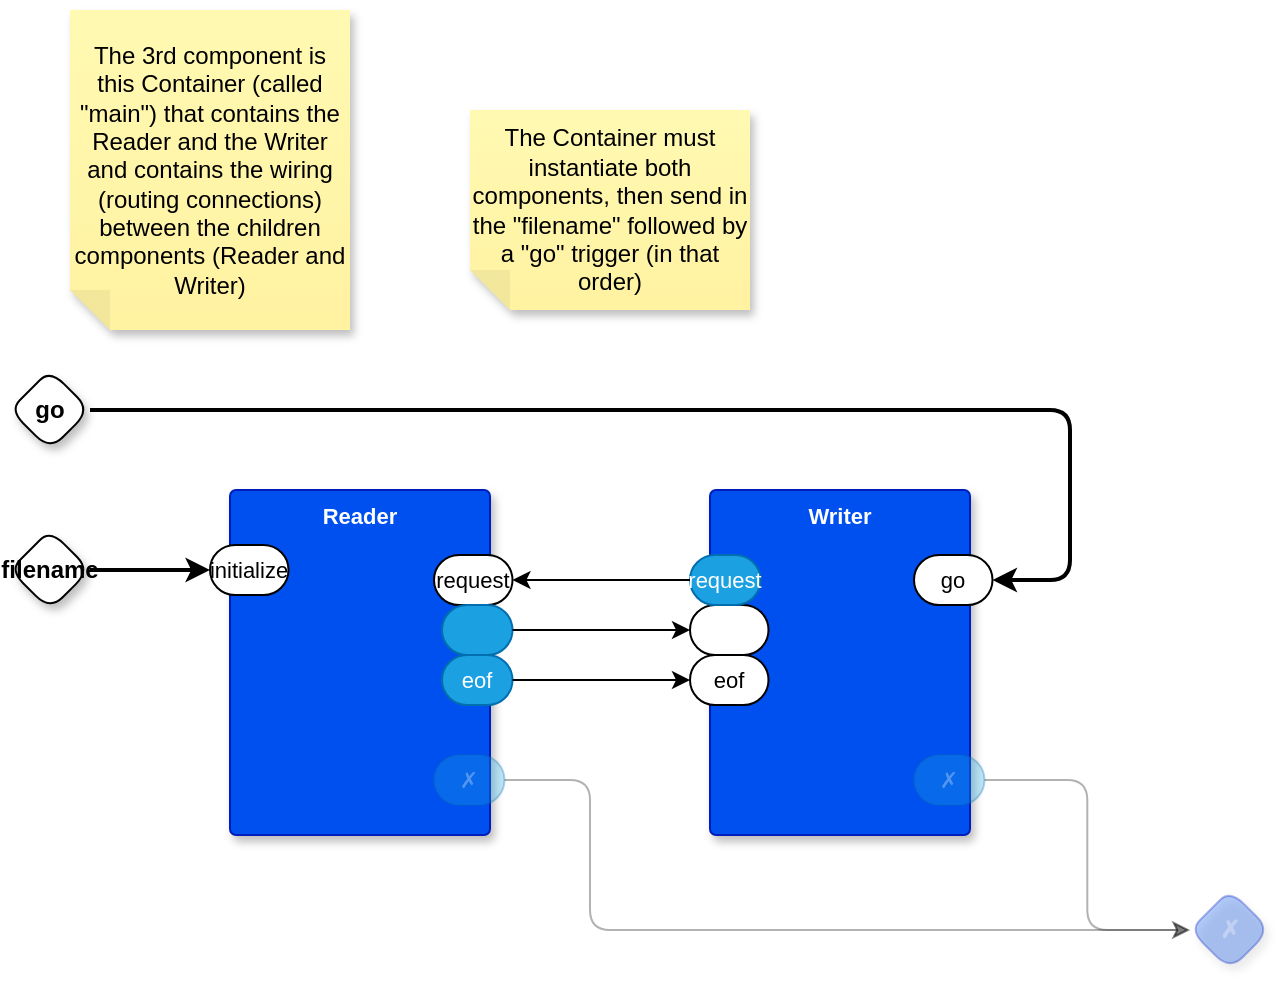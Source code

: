 <mxfile version="24.4.0" type="device">
  <diagram name="main" id="OCeS0OiNu9_R2leDI142">
    <mxGraphModel dx="1100" dy="686" grid="1" gridSize="10" guides="1" tooltips="1" connect="1" arrows="1" fold="1" page="1" pageScale="1" pageWidth="850" pageHeight="1100" math="0" shadow="0">
      <root>
        <mxCell id="0" />
        <mxCell id="1" parent="0" />
        <mxCell id="FscEr2D0NZWF_tFsPN3c-1" value="Reader" style="rounded=1;whiteSpace=wrap;html=1;sketch=0;container=1;recursiveResize=0;verticalAlign=top;arcSize=6;fontStyle=1;autosize=0;points=[];absoluteArcSize=1;shadow=1;strokeColor=#001DBC;fillColor=#0050ef;fontColor=#ffffff;fontFamily=Helvetica;fontSize=11;" vertex="1" parent="1">
          <mxGeometry x="120" y="280" width="130" height="172.5" as="geometry">
            <mxRectangle x="-98" y="-1230" width="99" height="26" as="alternateBounds" />
          </mxGeometry>
        </mxCell>
        <mxCell id="FscEr2D0NZWF_tFsPN3c-2" value="initialize" style="rounded=1;whiteSpace=wrap;html=1;sketch=0;points=[[0,0.5,0,0,0],[1,0.5,0,0,0]];arcSize=50;fontFamily=Helvetica;fontSize=11;fontColor=default;" vertex="1" parent="FscEr2D0NZWF_tFsPN3c-1">
          <mxGeometry x="-10" y="27.5" width="39.25" height="25" as="geometry" />
        </mxCell>
        <mxCell id="FscEr2D0NZWF_tFsPN3c-6" value="request" style="rounded=1;whiteSpace=wrap;html=1;sketch=0;points=[[0,0.5,0,0,0],[1,0.5,0,0,0]];arcSize=50;fontFamily=Helvetica;fontSize=11;fontColor=default;" vertex="1" parent="FscEr2D0NZWF_tFsPN3c-1">
          <mxGeometry x="102" y="32.5" width="39.25" height="25" as="geometry" />
        </mxCell>
        <mxCell id="FscEr2D0NZWF_tFsPN3c-3" value="" style="rounded=1;whiteSpace=wrap;html=1;sketch=0;points=[[0,0.5,0,0,0],[1,0.5,0,0,0]];fillColor=#1ba1e2;fontColor=#ffffff;strokeColor=#006EAF;arcSize=50;fontFamily=Helvetica;fontSize=11;" vertex="1" parent="FscEr2D0NZWF_tFsPN3c-1">
          <mxGeometry x="106" y="57.5" width="35.25" height="25" as="geometry" />
        </mxCell>
        <mxCell id="FscEr2D0NZWF_tFsPN3c-5" value="eof" style="rounded=1;whiteSpace=wrap;html=1;sketch=0;points=[[0,0.5,0,0,0],[1,0.5,0,0,0]];fillColor=#1ba1e2;fontColor=#ffffff;strokeColor=#006EAF;arcSize=50;fontFamily=Helvetica;fontSize=11;" vertex="1" parent="FscEr2D0NZWF_tFsPN3c-1">
          <mxGeometry x="106" y="82.5" width="35.25" height="25" as="geometry" />
        </mxCell>
        <mxCell id="FscEr2D0NZWF_tFsPN3c-4" value="✗" style="rounded=1;whiteSpace=wrap;html=1;sketch=0;points=[[0,0.5,0,0,0],[1,0.5,0,0,0]];fillColor=#1ba1e2;fontColor=#ffffff;strokeColor=#006EAF;arcSize=50;fontFamily=Helvetica;fontSize=11;textOpacity=30;opacity=30;" vertex="1" parent="FscEr2D0NZWF_tFsPN3c-1">
          <mxGeometry x="102" y="132.5" width="35.25" height="25" as="geometry" />
        </mxCell>
        <mxCell id="FscEr2D0NZWF_tFsPN3c-7" value="Writer" style="rounded=1;whiteSpace=wrap;html=1;sketch=0;container=1;recursiveResize=0;verticalAlign=top;arcSize=6;fontStyle=1;autosize=0;points=[];absoluteArcSize=1;shadow=1;strokeColor=#001DBC;fillColor=#0050ef;fontColor=#ffffff;fontFamily=Helvetica;fontSize=11;" vertex="1" parent="1">
          <mxGeometry x="360" y="280" width="130" height="172.5" as="geometry">
            <mxRectangle x="-98" y="-1230" width="99" height="26" as="alternateBounds" />
          </mxGeometry>
        </mxCell>
        <mxCell id="FscEr2D0NZWF_tFsPN3c-8" value="" style="rounded=1;whiteSpace=wrap;html=1;sketch=0;points=[[0,0.5,0,0,0],[1,0.5,0,0,0]];arcSize=50;fontFamily=Helvetica;fontSize=11;fontColor=default;" vertex="1" parent="FscEr2D0NZWF_tFsPN3c-7">
          <mxGeometry x="-10" y="57.5" width="39.25" height="25" as="geometry" />
        </mxCell>
        <mxCell id="FscEr2D0NZWF_tFsPN3c-9" value="go" style="rounded=1;whiteSpace=wrap;html=1;sketch=0;points=[[0,0.5,0,0,0],[1,0.5,0,0,0]];arcSize=50;fontFamily=Helvetica;fontSize=11;fontColor=default;" vertex="1" parent="FscEr2D0NZWF_tFsPN3c-7">
          <mxGeometry x="102" y="32.5" width="39.25" height="25" as="geometry" />
        </mxCell>
        <mxCell id="FscEr2D0NZWF_tFsPN3c-12" value="✗" style="rounded=1;whiteSpace=wrap;html=1;sketch=0;points=[[0,0.5,0,0,0],[1,0.5,0,0,0]];fillColor=#1ba1e2;fontColor=#ffffff;strokeColor=#006EAF;arcSize=50;fontFamily=Helvetica;fontSize=11;textOpacity=30;opacity=30;" vertex="1" parent="FscEr2D0NZWF_tFsPN3c-7">
          <mxGeometry x="102" y="132.5" width="35.25" height="25" as="geometry" />
        </mxCell>
        <mxCell id="FscEr2D0NZWF_tFsPN3c-13" value="request" style="rounded=1;whiteSpace=wrap;html=1;sketch=0;points=[[0,0.5,0,0,0],[1,0.5,0,0,0]];fillColor=#1ba1e2;fontColor=#ffffff;strokeColor=#006EAF;arcSize=50;fontFamily=Helvetica;fontSize=11;" vertex="1" parent="FscEr2D0NZWF_tFsPN3c-7">
          <mxGeometry x="-10" y="32.5" width="35.25" height="25" as="geometry" />
        </mxCell>
        <mxCell id="FscEr2D0NZWF_tFsPN3c-14" value="eof" style="rounded=1;whiteSpace=wrap;html=1;sketch=0;points=[[0,0.5,0,0,0],[1,0.5,0,0,0]];arcSize=50;fontFamily=Helvetica;fontSize=11;fontColor=default;" vertex="1" parent="FscEr2D0NZWF_tFsPN3c-7">
          <mxGeometry x="-10" y="82.5" width="39.25" height="25" as="geometry" />
        </mxCell>
        <mxCell id="FscEr2D0NZWF_tFsPN3c-15" style="edgeStyle=orthogonalEdgeStyle;rounded=0;orthogonalLoop=1;jettySize=auto;html=1;exitX=0;exitY=0.5;exitDx=0;exitDy=0;exitPerimeter=0;entryX=1;entryY=0.5;entryDx=0;entryDy=0;entryPerimeter=0;" edge="1" parent="1" source="FscEr2D0NZWF_tFsPN3c-13" target="FscEr2D0NZWF_tFsPN3c-6">
          <mxGeometry relative="1" as="geometry" />
        </mxCell>
        <mxCell id="FscEr2D0NZWF_tFsPN3c-16" style="edgeStyle=orthogonalEdgeStyle;rounded=0;orthogonalLoop=1;jettySize=auto;html=1;exitX=1;exitY=0.5;exitDx=0;exitDy=0;exitPerimeter=0;entryX=0;entryY=0.5;entryDx=0;entryDy=0;entryPerimeter=0;" edge="1" parent="1" source="FscEr2D0NZWF_tFsPN3c-3" target="FscEr2D0NZWF_tFsPN3c-8">
          <mxGeometry relative="1" as="geometry" />
        </mxCell>
        <mxCell id="FscEr2D0NZWF_tFsPN3c-17" style="edgeStyle=orthogonalEdgeStyle;rounded=0;orthogonalLoop=1;jettySize=auto;html=1;exitX=1;exitY=0.5;exitDx=0;exitDy=0;exitPerimeter=0;entryX=0;entryY=0.5;entryDx=0;entryDy=0;entryPerimeter=0;" edge="1" parent="1" source="FscEr2D0NZWF_tFsPN3c-5" target="FscEr2D0NZWF_tFsPN3c-14">
          <mxGeometry relative="1" as="geometry" />
        </mxCell>
        <mxCell id="FscEr2D0NZWF_tFsPN3c-18" value="✗" style="rhombus;whiteSpace=wrap;html=1;rounded=1;fillColor=#0050ef;fontColor=#ffffff;strokeColor=#001DBC;fontStyle=1;glass=0;sketch=0;fontSize=12;points=[[0,0.5,0,0,0],[0.5,0,0,0,0],[0.5,1,0,0,0],[1,0.5,0,0,0]];shadow=1;opacity=30;textOpacity=30;" vertex="1" parent="1">
          <mxGeometry x="600" y="480" width="40" height="40" as="geometry" />
        </mxCell>
        <mxCell id="FscEr2D0NZWF_tFsPN3c-19" style="edgeStyle=orthogonalEdgeStyle;rounded=1;orthogonalLoop=1;jettySize=auto;html=1;exitX=1;exitY=0.5;exitDx=0;exitDy=0;exitPerimeter=0;entryX=0;entryY=0.5;entryDx=0;entryDy=0;entryPerimeter=0;curved=0;opacity=30;" edge="1" parent="1" source="FscEr2D0NZWF_tFsPN3c-12" target="FscEr2D0NZWF_tFsPN3c-18">
          <mxGeometry relative="1" as="geometry" />
        </mxCell>
        <mxCell id="FscEr2D0NZWF_tFsPN3c-20" style="edgeStyle=orthogonalEdgeStyle;rounded=1;orthogonalLoop=1;jettySize=auto;html=1;exitX=1;exitY=0.5;exitDx=0;exitDy=0;exitPerimeter=0;entryX=0;entryY=0.5;entryDx=0;entryDy=0;entryPerimeter=0;curved=0;opacity=30;" edge="1" parent="1" source="FscEr2D0NZWF_tFsPN3c-4" target="FscEr2D0NZWF_tFsPN3c-18">
          <mxGeometry relative="1" as="geometry">
            <Array as="points">
              <mxPoint x="300" y="425" />
              <mxPoint x="300" y="500" />
            </Array>
          </mxGeometry>
        </mxCell>
        <mxCell id="FscEr2D0NZWF_tFsPN3c-21" value="go" style="rhombus;whiteSpace=wrap;html=1;rounded=1;fontStyle=1;glass=0;sketch=0;fontSize=12;points=[[0,0.5,0,0,0],[0.5,0,0,0,0],[0.5,1,0,0,0],[1,0.5,0,0,0]];shadow=1;fontFamily=Helvetica;fontColor=default;" vertex="1" parent="1">
          <mxGeometry x="10" y="220" width="40" height="40" as="geometry" />
        </mxCell>
        <mxCell id="FscEr2D0NZWF_tFsPN3c-22" style="edgeStyle=orthogonalEdgeStyle;rounded=1;orthogonalLoop=1;jettySize=auto;html=1;exitX=1;exitY=0.5;exitDx=0;exitDy=0;exitPerimeter=0;entryX=1;entryY=0.5;entryDx=0;entryDy=0;entryPerimeter=0;curved=0;strokeWidth=2;" edge="1" parent="1" source="FscEr2D0NZWF_tFsPN3c-21" target="FscEr2D0NZWF_tFsPN3c-9">
          <mxGeometry relative="1" as="geometry">
            <Array as="points">
              <mxPoint x="540" y="240" />
              <mxPoint x="540" y="325" />
            </Array>
          </mxGeometry>
        </mxCell>
        <mxCell id="FscEr2D0NZWF_tFsPN3c-23" value="filename" style="rhombus;whiteSpace=wrap;html=1;rounded=1;fontStyle=1;glass=0;sketch=0;fontSize=12;points=[[0,0.5,0,0,0],[0.5,0,0,0,0],[0.5,1,0,0,0],[1,0.5,0,0,0]];shadow=1;fontFamily=Helvetica;fontColor=default;" vertex="1" parent="1">
          <mxGeometry x="10" y="300" width="40" height="40" as="geometry" />
        </mxCell>
        <mxCell id="FscEr2D0NZWF_tFsPN3c-24" style="edgeStyle=orthogonalEdgeStyle;rounded=1;orthogonalLoop=1;jettySize=auto;html=1;exitX=1;exitY=0.5;exitDx=0;exitDy=0;exitPerimeter=0;entryX=0;entryY=0.5;entryDx=0;entryDy=0;entryPerimeter=0;curved=0;strokeWidth=2;" edge="1" parent="1" source="FscEr2D0NZWF_tFsPN3c-23" target="FscEr2D0NZWF_tFsPN3c-2">
          <mxGeometry relative="1" as="geometry" />
        </mxCell>
        <mxCell id="FscEr2D0NZWF_tFsPN3c-26" value="&lt;span style=&quot;color: rgb(0, 0, 0); font-family: Helvetica; font-size: 12px; font-style: normal; font-variant-ligatures: normal; font-variant-caps: normal; font-weight: 400; letter-spacing: normal; orphans: 2; text-align: center; text-indent: 0px; text-transform: none; widows: 2; word-spacing: 0px; -webkit-text-stroke-width: 0px; white-space: normal; text-decoration-thickness: initial; text-decoration-style: initial; text-decoration-color: initial; float: none; display: inline !important;&quot;&gt;The 3rd component is this Container (called &quot;main&quot;) that contains the Reader and the Writer and contains the wiring (routing connections) between the children components (Reader and Writer)&lt;/span&gt;" style="shape=note;whiteSpace=wrap;html=1;backgroundOutline=1;fontColor=#000000;darkOpacity=0.05;fillColor=#FFF9B2;strokeColor=none;fillStyle=solid;direction=west;gradientDirection=north;gradientColor=#FFF2A1;shadow=1;size=20;pointerEvents=1;labelBackgroundColor=none;" vertex="1" parent="1">
          <mxGeometry x="40" y="40" width="140" height="160" as="geometry" />
        </mxCell>
        <mxCell id="FscEr2D0NZWF_tFsPN3c-27" value="The Container must instantiate both components, then send in the &quot;filename&quot; followed by a &quot;go&quot; trigger (in that order)" style="shape=note;whiteSpace=wrap;html=1;backgroundOutline=1;fontColor=#000000;darkOpacity=0.05;fillColor=#FFF9B2;strokeColor=none;fillStyle=solid;direction=west;gradientDirection=north;gradientColor=#FFF2A1;shadow=1;size=20;pointerEvents=1;" vertex="1" parent="1">
          <mxGeometry x="240" y="90" width="140" height="100" as="geometry" />
        </mxCell>
      </root>
    </mxGraphModel>
  </diagram>
</mxfile>
